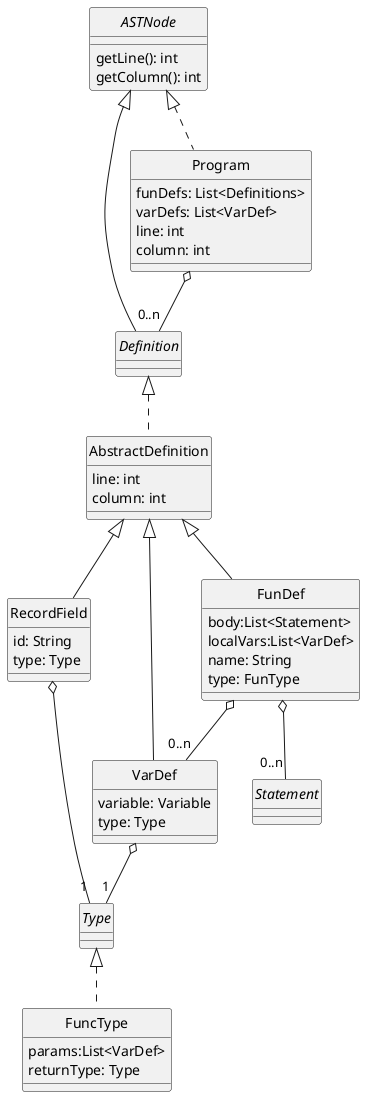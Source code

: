 @startuml Program
skinparam style strictuml
skinparam monochrome true


interface ASTNode {
    getLine(): int
    getColumn(): int
}

class AbstractDefinition {
    line: int
    column: int
}

class RecordField {
    id: String
    type: Type
}


interface Statement
interface Definition

Definition <|.. AbstractDefinition

class VarDef {
    variable: Variable
    type: Type
}

class FunDef {
    body:List<Statement>
    localVars:List<VarDef>
    name: String
    type: FunType
}

class FuncType {
    params:List<VarDef>
    returnType: Type
}


FunDef o-- "0..n" Statement
Type <|.. FuncType

interface Type



class Program {
    funDefs: List<Definitions>
    varDefs: List<VarDef>
    line: int
    column: int
}

ASTNode <|.. Program
Program  o-- "0..n" Definition
ASTNode <|-- Definition

AbstractDefinition <|-- VarDef
AbstractDefinition <|-- FunDef
AbstractDefinition <|-- RecordField

FunDef o-- "0..n" VarDef
VarDef o-- "1" Type
RecordField o-- "1" Type




@enduml
